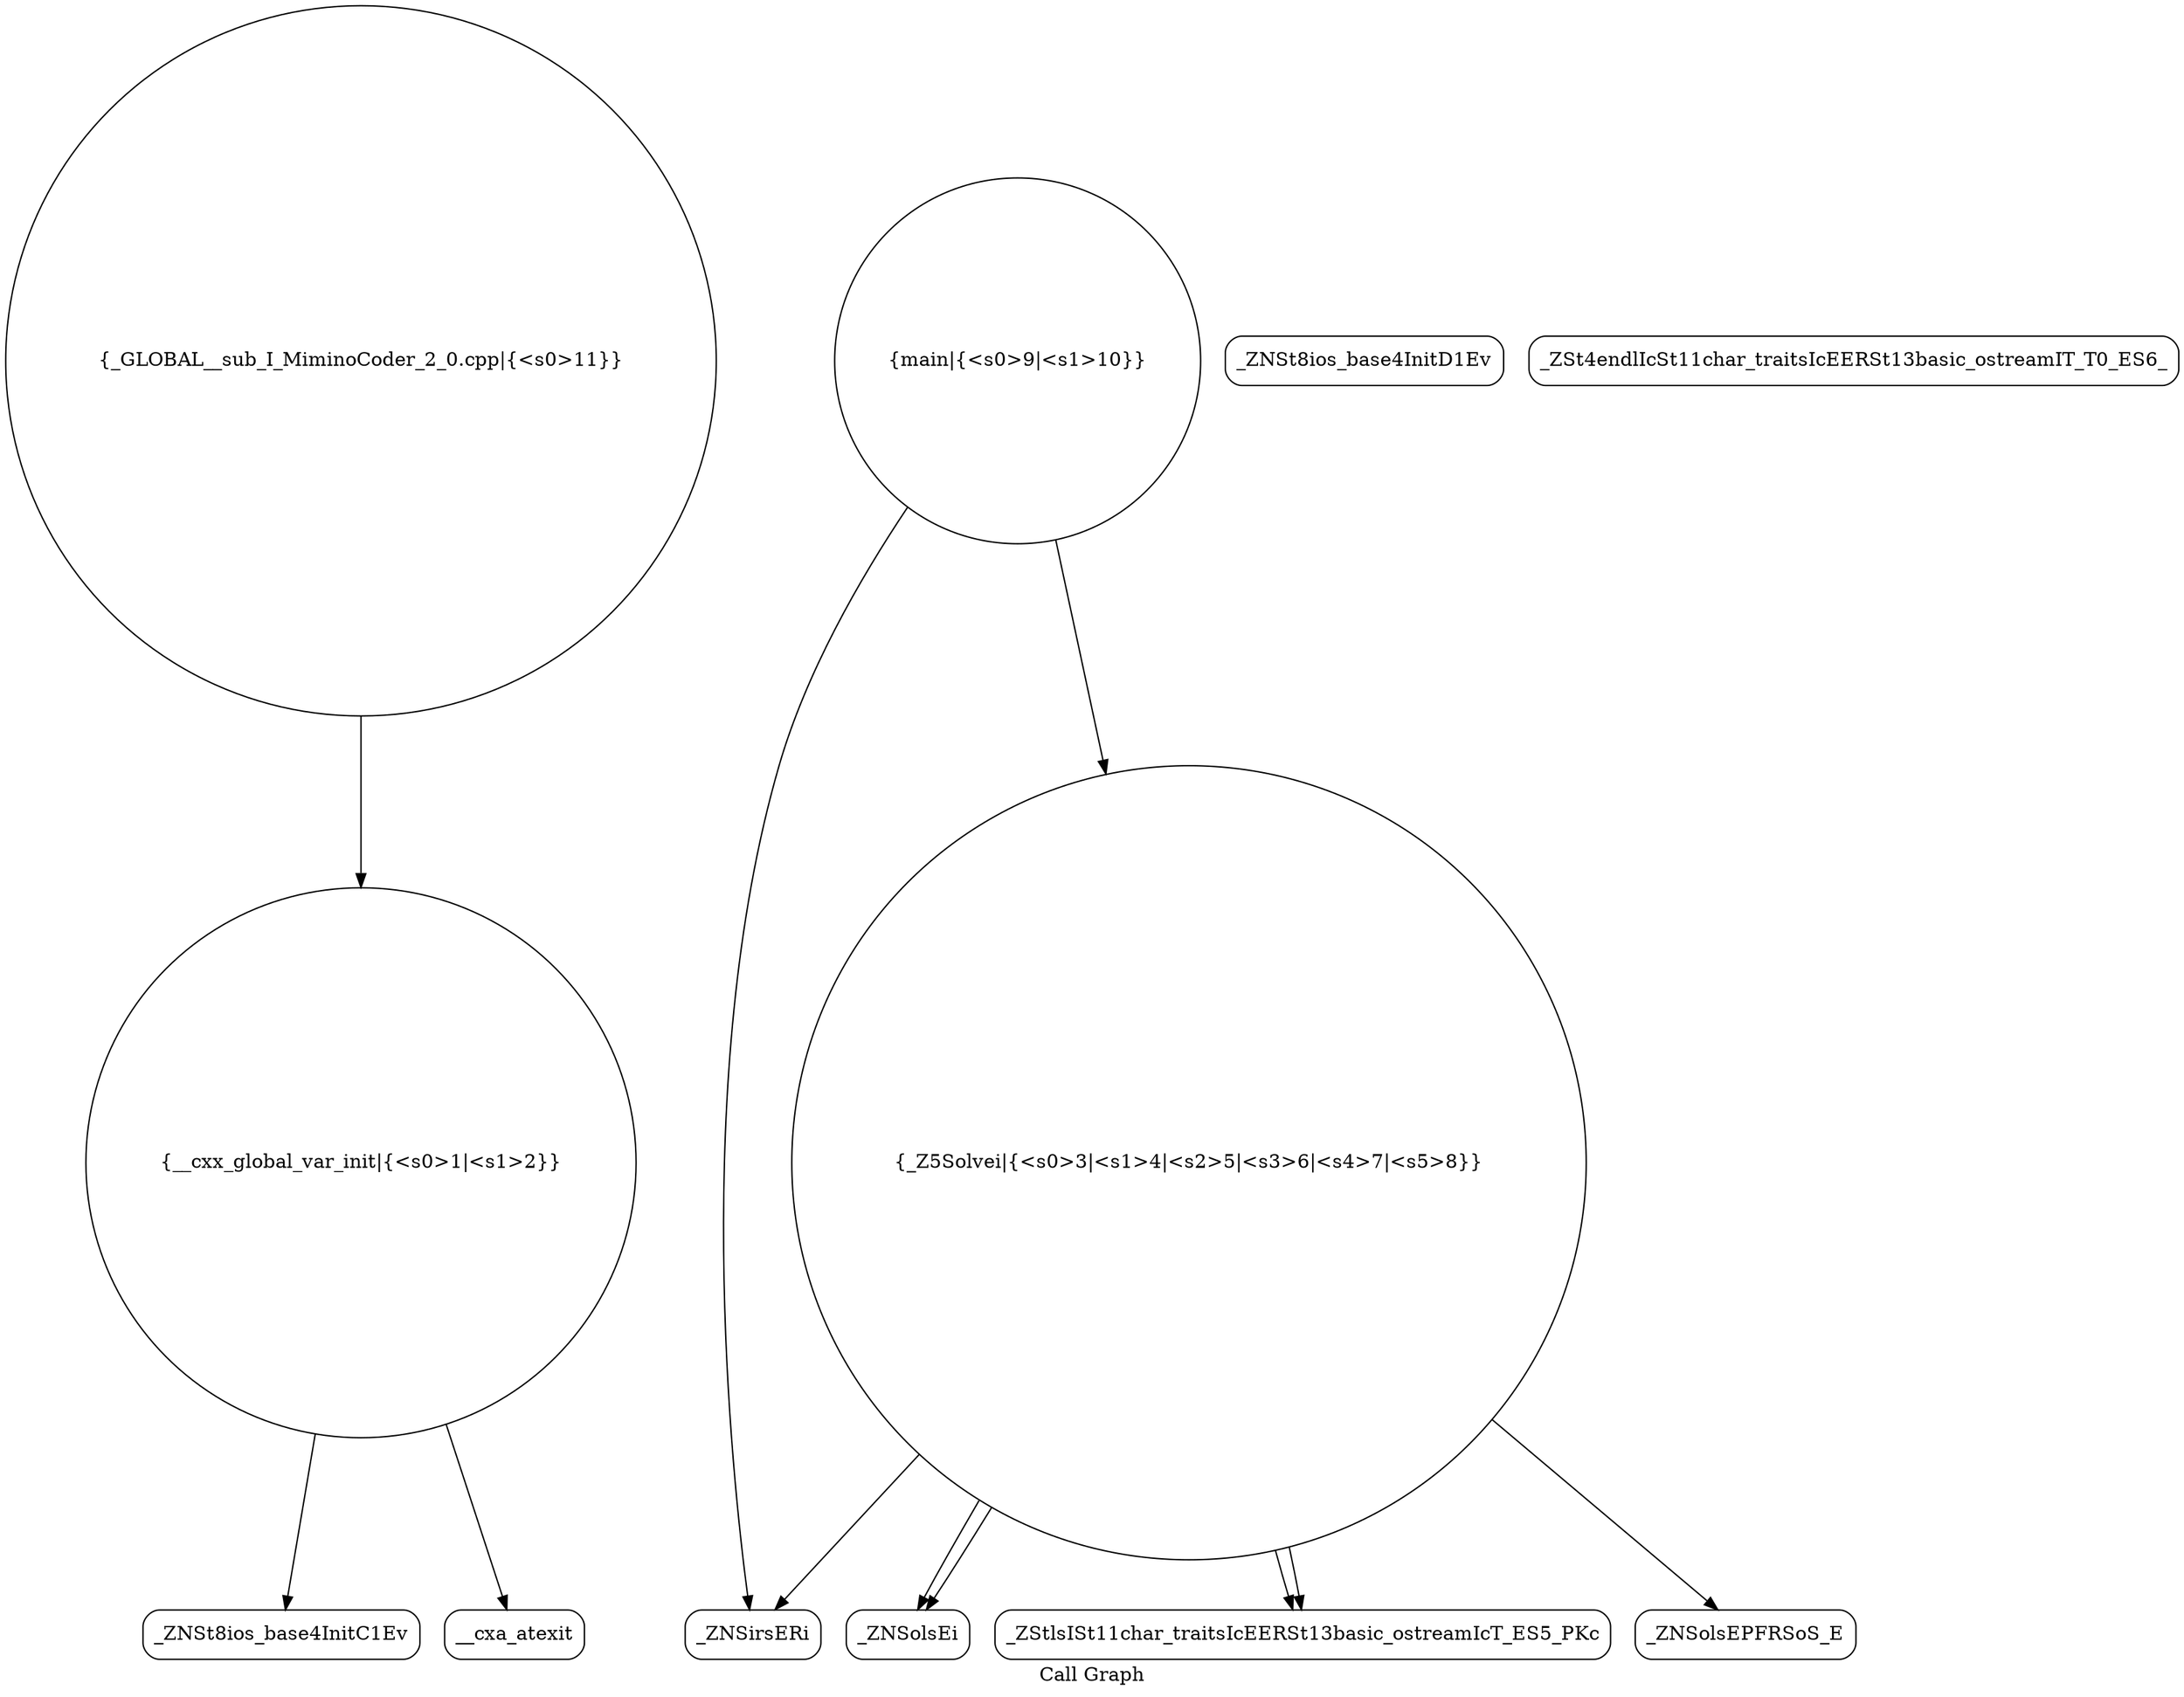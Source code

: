 digraph "Call Graph" {
	label="Call Graph";

	Node0x55b8a02d71b0 [shape=record,shape=circle,label="{__cxx_global_var_init|{<s0>1|<s1>2}}"];
	Node0x55b8a02d71b0:s0 -> Node0x55b8a02d7640[color=black];
	Node0x55b8a02d71b0:s1 -> Node0x55b8a02d7740[color=black];
	Node0x55b8a02d7940 [shape=record,shape=Mrecord,label="{_ZNSolsEi}"];
	Node0x55b8a02d76c0 [shape=record,shape=Mrecord,label="{_ZNSt8ios_base4InitD1Ev}"];
	Node0x55b8a02d7a40 [shape=record,shape=Mrecord,label="{_ZSt4endlIcSt11char_traitsIcEERSt13basic_ostreamIT_T0_ES6_}"];
	Node0x55b8a02d77c0 [shape=record,shape=circle,label="{_Z5Solvei|{<s0>3|<s1>4|<s2>5|<s3>6|<s4>7|<s5>8}}"];
	Node0x55b8a02d77c0:s0 -> Node0x55b8a02d7840[color=black];
	Node0x55b8a02d77c0:s1 -> Node0x55b8a02d78c0[color=black];
	Node0x55b8a02d77c0:s2 -> Node0x55b8a02d7940[color=black];
	Node0x55b8a02d77c0:s3 -> Node0x55b8a02d78c0[color=black];
	Node0x55b8a02d77c0:s4 -> Node0x55b8a02d7940[color=black];
	Node0x55b8a02d77c0:s5 -> Node0x55b8a02d79c0[color=black];
	Node0x55b8a02d7b40 [shape=record,shape=circle,label="{_GLOBAL__sub_I_MiminoCoder_2_0.cpp|{<s0>11}}"];
	Node0x55b8a02d7b40:s0 -> Node0x55b8a02d71b0[color=black];
	Node0x55b8a02d78c0 [shape=record,shape=Mrecord,label="{_ZStlsISt11char_traitsIcEERSt13basic_ostreamIcT_ES5_PKc}"];
	Node0x55b8a02d7640 [shape=record,shape=Mrecord,label="{_ZNSt8ios_base4InitC1Ev}"];
	Node0x55b8a02d79c0 [shape=record,shape=Mrecord,label="{_ZNSolsEPFRSoS_E}"];
	Node0x55b8a02d7740 [shape=record,shape=Mrecord,label="{__cxa_atexit}"];
	Node0x55b8a02d7ac0 [shape=record,shape=circle,label="{main|{<s0>9|<s1>10}}"];
	Node0x55b8a02d7ac0:s0 -> Node0x55b8a02d7840[color=black];
	Node0x55b8a02d7ac0:s1 -> Node0x55b8a02d77c0[color=black];
	Node0x55b8a02d7840 [shape=record,shape=Mrecord,label="{_ZNSirsERi}"];
}
